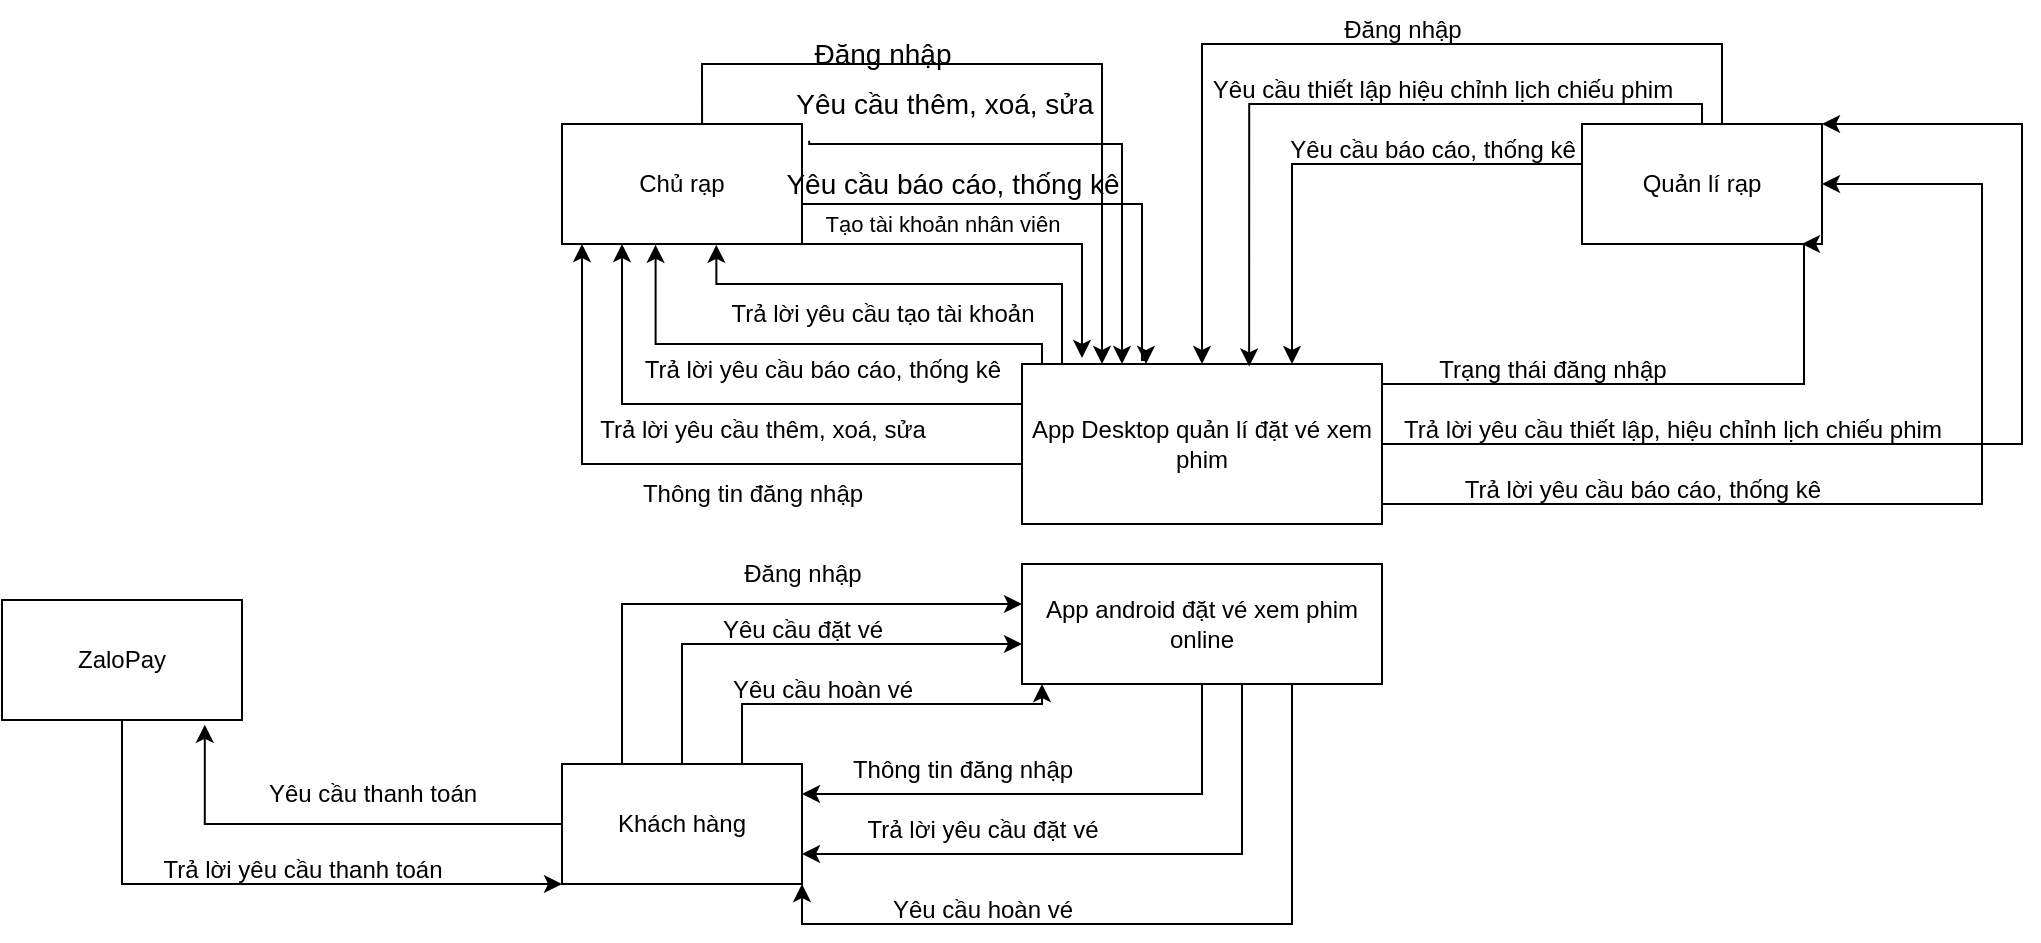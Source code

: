 <mxfile version="24.7.17" pages="2">
  <diagram name="Mức ngữ cảnh" id="0ZMzbmQiju6jC3zMDHwC">
    <mxGraphModel dx="2117" dy="530" grid="1" gridSize="10" guides="1" tooltips="1" connect="1" arrows="1" fold="1" page="1" pageScale="1" pageWidth="827" pageHeight="1169" math="0" shadow="0">
      <root>
        <mxCell id="0" />
        <mxCell id="1" parent="0" />
        <mxCell id="xWA896LJ9tH8qgdd4yTV-6" style="edgeStyle=orthogonalEdgeStyle;rounded=0;orthogonalLoop=1;jettySize=auto;html=1;exitX=0.667;exitY=0;exitDx=0;exitDy=0;exitPerimeter=0;" edge="1" parent="1">
          <mxGeometry relative="1" as="geometry">
            <mxPoint x="230.04" y="80" as="sourcePoint" />
            <mxPoint x="430" y="200" as="targetPoint" />
            <Array as="points">
              <mxPoint x="230" y="50" />
              <mxPoint x="430" y="50" />
            </Array>
          </mxGeometry>
        </mxCell>
        <mxCell id="xWA896LJ9tH8qgdd4yTV-16" style="edgeStyle=orthogonalEdgeStyle;rounded=0;orthogonalLoop=1;jettySize=auto;html=1;" edge="1" parent="1" source="xWA896LJ9tH8qgdd4yTV-1">
          <mxGeometry relative="1" as="geometry">
            <mxPoint x="452" y="200" as="targetPoint" />
            <Array as="points">
              <mxPoint x="450" y="120" />
              <mxPoint x="450" y="198" />
            </Array>
          </mxGeometry>
        </mxCell>
        <mxCell id="xWA896LJ9tH8qgdd4yTV-1" value="Chủ rạp" style="rounded=0;whiteSpace=wrap;html=1;" vertex="1" parent="1">
          <mxGeometry x="160" y="80" width="120" height="60" as="geometry" />
        </mxCell>
        <mxCell id="xWA896LJ9tH8qgdd4yTV-25" style="edgeStyle=orthogonalEdgeStyle;rounded=0;orthogonalLoop=1;jettySize=auto;html=1;" edge="1" parent="1" source="xWA896LJ9tH8qgdd4yTV-2" target="xWA896LJ9tH8qgdd4yTV-3">
          <mxGeometry relative="1" as="geometry">
            <Array as="points">
              <mxPoint x="740" y="40" />
              <mxPoint x="480" y="40" />
            </Array>
          </mxGeometry>
        </mxCell>
        <mxCell id="xWA896LJ9tH8qgdd4yTV-27" style="edgeStyle=orthogonalEdgeStyle;rounded=0;orthogonalLoop=1;jettySize=auto;html=1;entryX=0.75;entryY=0;entryDx=0;entryDy=0;" edge="1" parent="1" source="xWA896LJ9tH8qgdd4yTV-2" target="xWA896LJ9tH8qgdd4yTV-3">
          <mxGeometry relative="1" as="geometry">
            <Array as="points">
              <mxPoint x="525" y="100" />
            </Array>
          </mxGeometry>
        </mxCell>
        <mxCell id="xWA896LJ9tH8qgdd4yTV-2" value="Quản lí rạp" style="rounded=0;whiteSpace=wrap;html=1;" vertex="1" parent="1">
          <mxGeometry x="670" y="80" width="120" height="60" as="geometry" />
        </mxCell>
        <mxCell id="xWA896LJ9tH8qgdd4yTV-5" style="edgeStyle=orthogonalEdgeStyle;rounded=0;orthogonalLoop=1;jettySize=auto;html=1;" edge="1" parent="1" source="xWA896LJ9tH8qgdd4yTV-3">
          <mxGeometry relative="1" as="geometry">
            <mxPoint x="170" y="140" as="targetPoint" />
            <Array as="points">
              <mxPoint x="170" y="250" />
            </Array>
          </mxGeometry>
        </mxCell>
        <mxCell id="xWA896LJ9tH8qgdd4yTV-19" style="edgeStyle=orthogonalEdgeStyle;rounded=0;orthogonalLoop=1;jettySize=auto;html=1;entryX=0.25;entryY=1;entryDx=0;entryDy=0;" edge="1" parent="1" source="xWA896LJ9tH8qgdd4yTV-3" target="xWA896LJ9tH8qgdd4yTV-1">
          <mxGeometry relative="1" as="geometry">
            <Array as="points">
              <mxPoint x="190" y="220" />
            </Array>
          </mxGeometry>
        </mxCell>
        <mxCell id="xWA896LJ9tH8qgdd4yTV-34" style="edgeStyle=orthogonalEdgeStyle;rounded=0;orthogonalLoop=1;jettySize=auto;html=1;entryX=1;entryY=0.5;entryDx=0;entryDy=0;" edge="1" parent="1" source="xWA896LJ9tH8qgdd4yTV-3" target="xWA896LJ9tH8qgdd4yTV-2">
          <mxGeometry relative="1" as="geometry">
            <Array as="points">
              <mxPoint x="870" y="270" />
              <mxPoint x="870" y="110" />
            </Array>
          </mxGeometry>
        </mxCell>
        <mxCell id="xWA896LJ9tH8qgdd4yTV-38" style="edgeStyle=orthogonalEdgeStyle;rounded=0;orthogonalLoop=1;jettySize=auto;html=1;entryX=1;entryY=0;entryDx=0;entryDy=0;" edge="1" parent="1" source="xWA896LJ9tH8qgdd4yTV-3" target="xWA896LJ9tH8qgdd4yTV-2">
          <mxGeometry relative="1" as="geometry">
            <Array as="points">
              <mxPoint x="890" y="240" />
              <mxPoint x="890" y="80" />
            </Array>
          </mxGeometry>
        </mxCell>
        <mxCell id="xWA896LJ9tH8qgdd4yTV-3" value="App Desktop quản lí đặt vé xem phim" style="rounded=0;whiteSpace=wrap;html=1;" vertex="1" parent="1">
          <mxGeometry x="390" y="200" width="180" height="80" as="geometry" />
        </mxCell>
        <mxCell id="xWA896LJ9tH8qgdd4yTV-40" style="edgeStyle=orthogonalEdgeStyle;rounded=0;orthogonalLoop=1;jettySize=auto;html=1;entryX=0.25;entryY=0;entryDx=0;entryDy=0;endArrow=none;endFill=0;startArrow=classic;startFill=1;" edge="1" parent="1" source="xWA896LJ9tH8qgdd4yTV-4" target="xWA896LJ9tH8qgdd4yTV-8">
          <mxGeometry relative="1" as="geometry">
            <Array as="points">
              <mxPoint x="190" y="320" />
            </Array>
          </mxGeometry>
        </mxCell>
        <mxCell id="xWA896LJ9tH8qgdd4yTV-44" style="edgeStyle=orthogonalEdgeStyle;rounded=0;orthogonalLoop=1;jettySize=auto;html=1;entryX=0.5;entryY=0;entryDx=0;entryDy=0;endArrow=none;endFill=0;startArrow=classic;startFill=1;" edge="1" parent="1" source="xWA896LJ9tH8qgdd4yTV-4" target="xWA896LJ9tH8qgdd4yTV-8">
          <mxGeometry relative="1" as="geometry">
            <Array as="points">
              <mxPoint x="220" y="340" />
            </Array>
          </mxGeometry>
        </mxCell>
        <mxCell id="xWA896LJ9tH8qgdd4yTV-46" style="edgeStyle=orthogonalEdgeStyle;rounded=0;orthogonalLoop=1;jettySize=auto;html=1;entryX=0.75;entryY=0;entryDx=0;entryDy=0;endArrow=none;endFill=0;startArrow=classic;startFill=1;" edge="1" parent="1" source="xWA896LJ9tH8qgdd4yTV-4" target="xWA896LJ9tH8qgdd4yTV-8">
          <mxGeometry relative="1" as="geometry">
            <Array as="points">
              <mxPoint x="400" y="370" />
              <mxPoint x="250" y="370" />
            </Array>
          </mxGeometry>
        </mxCell>
        <mxCell id="xWA896LJ9tH8qgdd4yTV-54" style="edgeStyle=orthogonalEdgeStyle;rounded=0;orthogonalLoop=1;jettySize=auto;html=1;entryX=1;entryY=0.25;entryDx=0;entryDy=0;exitX=0.5;exitY=1;exitDx=0;exitDy=0;" edge="1" parent="1" source="xWA896LJ9tH8qgdd4yTV-4" target="xWA896LJ9tH8qgdd4yTV-8">
          <mxGeometry relative="1" as="geometry">
            <Array as="points">
              <mxPoint x="480" y="415" />
            </Array>
          </mxGeometry>
        </mxCell>
        <mxCell id="xWA896LJ9tH8qgdd4yTV-56" style="edgeStyle=orthogonalEdgeStyle;rounded=0;orthogonalLoop=1;jettySize=auto;html=1;entryX=1;entryY=0.75;entryDx=0;entryDy=0;exitX=0.639;exitY=1;exitDx=0;exitDy=0;exitPerimeter=0;" edge="1" parent="1" source="xWA896LJ9tH8qgdd4yTV-4" target="xWA896LJ9tH8qgdd4yTV-8">
          <mxGeometry relative="1" as="geometry">
            <mxPoint x="505" y="364" as="sourcePoint" />
            <Array as="points">
              <mxPoint x="500" y="360" />
              <mxPoint x="500" y="445" />
            </Array>
          </mxGeometry>
        </mxCell>
        <mxCell id="xWA896LJ9tH8qgdd4yTV-58" style="edgeStyle=orthogonalEdgeStyle;rounded=0;orthogonalLoop=1;jettySize=auto;html=1;exitX=0.75;exitY=1;exitDx=0;exitDy=0;entryX=1;entryY=1;entryDx=0;entryDy=0;" edge="1" parent="1" source="xWA896LJ9tH8qgdd4yTV-4" target="xWA896LJ9tH8qgdd4yTV-8">
          <mxGeometry relative="1" as="geometry" />
        </mxCell>
        <mxCell id="xWA896LJ9tH8qgdd4yTV-4" value="App android đặt vé xem phim online" style="rounded=0;whiteSpace=wrap;html=1;" vertex="1" parent="1">
          <mxGeometry x="390" y="300" width="180" height="60" as="geometry" />
        </mxCell>
        <mxCell id="xWA896LJ9tH8qgdd4yTV-7" value="&lt;font style=&quot;font-size: 14px;&quot;&gt;Đăng nhập&lt;/font&gt;" style="text;html=1;align=center;verticalAlign=middle;resizable=0;points=[];autosize=1;strokeColor=none;fillColor=none;" vertex="1" parent="1">
          <mxGeometry x="275" y="30" width="90" height="30" as="geometry" />
        </mxCell>
        <mxCell id="xWA896LJ9tH8qgdd4yTV-8" value="Khách hàng" style="rounded=0;whiteSpace=wrap;html=1;" vertex="1" parent="1">
          <mxGeometry x="160" y="400" width="120" height="60" as="geometry" />
        </mxCell>
        <mxCell id="xWA896LJ9tH8qgdd4yTV-11" style="edgeStyle=orthogonalEdgeStyle;rounded=0;orthogonalLoop=1;jettySize=auto;html=1;exitX=1.03;exitY=0.14;exitDx=0;exitDy=0;exitPerimeter=0;" edge="1" parent="1" source="xWA896LJ9tH8qgdd4yTV-1">
          <mxGeometry relative="1" as="geometry">
            <mxPoint x="290" y="90" as="sourcePoint" />
            <mxPoint x="440" y="200" as="targetPoint" />
            <Array as="points">
              <mxPoint x="284" y="90" />
              <mxPoint x="440" y="90" />
            </Array>
          </mxGeometry>
        </mxCell>
        <mxCell id="xWA896LJ9tH8qgdd4yTV-12" value="&lt;font style=&quot;font-size: 14px;&quot;&gt;Yêu cầu thêm, xoá, sửa&lt;/font&gt;" style="edgeLabel;html=1;align=center;verticalAlign=middle;resizable=0;points=[];" vertex="1" connectable="0" parent="xWA896LJ9tH8qgdd4yTV-11">
          <mxGeometry x="-0.444" y="9" relative="1" as="geometry">
            <mxPoint x="-6" y="-11" as="offset" />
          </mxGeometry>
        </mxCell>
        <mxCell id="xWA896LJ9tH8qgdd4yTV-13" style="edgeStyle=orthogonalEdgeStyle;rounded=0;orthogonalLoop=1;jettySize=auto;html=1;exitX=1;exitY=0.75;exitDx=0;exitDy=0;" edge="1" parent="1" source="xWA896LJ9tH8qgdd4yTV-1">
          <mxGeometry relative="1" as="geometry">
            <mxPoint x="420" y="197" as="targetPoint" />
            <Array as="points">
              <mxPoint x="280" y="140" />
              <mxPoint x="420" y="140" />
              <mxPoint x="420" y="197" />
            </Array>
          </mxGeometry>
        </mxCell>
        <mxCell id="xWA896LJ9tH8qgdd4yTV-14" value="Tạo tài khoản nhân viên" style="edgeLabel;html=1;align=center;verticalAlign=middle;resizable=0;points=[];" vertex="1" connectable="0" parent="xWA896LJ9tH8qgdd4yTV-13">
          <mxGeometry x="-0.324" y="9" relative="1" as="geometry">
            <mxPoint x="13" y="-1" as="offset" />
          </mxGeometry>
        </mxCell>
        <mxCell id="xWA896LJ9tH8qgdd4yTV-17" value="&lt;font style=&quot;font-size: 14px;&quot;&gt;Yêu cầu báo cáo, thống kê&lt;/font&gt;" style="text;html=1;align=center;verticalAlign=middle;resizable=0;points=[];autosize=1;strokeColor=none;fillColor=none;" vertex="1" parent="1">
          <mxGeometry x="260" y="95" width="190" height="30" as="geometry" />
        </mxCell>
        <mxCell id="xWA896LJ9tH8qgdd4yTV-18" value="Thông tin đăng nhập" style="text;html=1;align=center;verticalAlign=middle;resizable=0;points=[];autosize=1;strokeColor=none;fillColor=none;" vertex="1" parent="1">
          <mxGeometry x="190" y="250" width="130" height="30" as="geometry" />
        </mxCell>
        <mxCell id="xWA896LJ9tH8qgdd4yTV-20" value="Trả lời yêu cầu thêm, xoá, sửa" style="text;html=1;align=center;verticalAlign=middle;resizable=0;points=[];autosize=1;strokeColor=none;fillColor=none;" vertex="1" parent="1">
          <mxGeometry x="165" y="218" width="190" height="30" as="geometry" />
        </mxCell>
        <mxCell id="xWA896LJ9tH8qgdd4yTV-21" style="edgeStyle=orthogonalEdgeStyle;rounded=0;orthogonalLoop=1;jettySize=auto;html=1;entryX=0.39;entryY=1.007;entryDx=0;entryDy=0;entryPerimeter=0;" edge="1" parent="1" source="xWA896LJ9tH8qgdd4yTV-3" target="xWA896LJ9tH8qgdd4yTV-1">
          <mxGeometry relative="1" as="geometry">
            <Array as="points">
              <mxPoint x="400" y="190" />
              <mxPoint x="207" y="190" />
            </Array>
          </mxGeometry>
        </mxCell>
        <mxCell id="xWA896LJ9tH8qgdd4yTV-22" value="Trả lời yêu cầu báo cáo, thống kê" style="text;html=1;align=center;verticalAlign=middle;resizable=0;points=[];autosize=1;strokeColor=none;fillColor=none;" vertex="1" parent="1">
          <mxGeometry x="190" y="188" width="200" height="30" as="geometry" />
        </mxCell>
        <mxCell id="xWA896LJ9tH8qgdd4yTV-23" style="edgeStyle=orthogonalEdgeStyle;rounded=0;orthogonalLoop=1;jettySize=auto;html=1;entryX=0.643;entryY=1.007;entryDx=0;entryDy=0;entryPerimeter=0;" edge="1" parent="1" source="xWA896LJ9tH8qgdd4yTV-3" target="xWA896LJ9tH8qgdd4yTV-1">
          <mxGeometry relative="1" as="geometry">
            <Array as="points">
              <mxPoint x="410" y="160" />
              <mxPoint x="237" y="160" />
            </Array>
          </mxGeometry>
        </mxCell>
        <mxCell id="xWA896LJ9tH8qgdd4yTV-24" value="Trả lời yêu cầu tạo tài khoản" style="text;html=1;align=center;verticalAlign=middle;resizable=0;points=[];autosize=1;strokeColor=none;fillColor=none;" vertex="1" parent="1">
          <mxGeometry x="230" y="160" width="180" height="30" as="geometry" />
        </mxCell>
        <mxCell id="xWA896LJ9tH8qgdd4yTV-26" style="edgeStyle=orthogonalEdgeStyle;rounded=0;orthogonalLoop=1;jettySize=auto;html=1;entryX=0.631;entryY=0.015;entryDx=0;entryDy=0;entryPerimeter=0;" edge="1" parent="1" source="xWA896LJ9tH8qgdd4yTV-2" target="xWA896LJ9tH8qgdd4yTV-3">
          <mxGeometry relative="1" as="geometry">
            <Array as="points">
              <mxPoint x="730" y="70" />
              <mxPoint x="504" y="70" />
            </Array>
          </mxGeometry>
        </mxCell>
        <mxCell id="xWA896LJ9tH8qgdd4yTV-28" value="Đăng nhập" style="text;html=1;align=center;verticalAlign=middle;resizable=0;points=[];autosize=1;strokeColor=none;fillColor=none;" vertex="1" parent="1">
          <mxGeometry x="540" y="18" width="80" height="30" as="geometry" />
        </mxCell>
        <mxCell id="xWA896LJ9tH8qgdd4yTV-29" value="Yêu cầu thiết lập hiệu chỉnh lịch chiếu phim" style="text;html=1;align=center;verticalAlign=middle;resizable=0;points=[];autosize=1;strokeColor=none;fillColor=none;" vertex="1" parent="1">
          <mxGeometry x="475" y="48" width="250" height="30" as="geometry" />
        </mxCell>
        <mxCell id="xWA896LJ9tH8qgdd4yTV-31" value="Yêu cầu báo cáo, thống kê" style="text;html=1;align=center;verticalAlign=middle;resizable=0;points=[];autosize=1;strokeColor=none;fillColor=none;" vertex="1" parent="1">
          <mxGeometry x="510" y="78" width="170" height="30" as="geometry" />
        </mxCell>
        <mxCell id="xWA896LJ9tH8qgdd4yTV-33" style="edgeStyle=orthogonalEdgeStyle;rounded=0;orthogonalLoop=1;jettySize=auto;html=1;" edge="1" parent="1" source="xWA896LJ9tH8qgdd4yTV-3">
          <mxGeometry relative="1" as="geometry">
            <mxPoint x="780" y="140" as="targetPoint" />
            <Array as="points">
              <mxPoint x="781" y="210" />
            </Array>
          </mxGeometry>
        </mxCell>
        <mxCell id="xWA896LJ9tH8qgdd4yTV-36" value="Trạng thái đăng nhập" style="text;html=1;align=center;verticalAlign=middle;resizable=0;points=[];autosize=1;strokeColor=none;fillColor=none;" vertex="1" parent="1">
          <mxGeometry x="585" y="188" width="140" height="30" as="geometry" />
        </mxCell>
        <mxCell id="xWA896LJ9tH8qgdd4yTV-37" value="Trả lời yêu cầu thiết lập, hiệu chỉnh lịch chiếu phim" style="text;html=1;align=center;verticalAlign=middle;resizable=0;points=[];autosize=1;strokeColor=none;fillColor=none;" vertex="1" parent="1">
          <mxGeometry x="570" y="218" width="290" height="30" as="geometry" />
        </mxCell>
        <mxCell id="xWA896LJ9tH8qgdd4yTV-39" value="Trả lời yêu cầu báo cáo, thống kê" style="text;html=1;align=center;verticalAlign=middle;resizable=0;points=[];autosize=1;strokeColor=none;fillColor=none;" vertex="1" parent="1">
          <mxGeometry x="600" y="248" width="200" height="30" as="geometry" />
        </mxCell>
        <mxCell id="xWA896LJ9tH8qgdd4yTV-41" value="Đăng nhập" style="text;html=1;align=center;verticalAlign=middle;resizable=0;points=[];autosize=1;strokeColor=none;fillColor=none;" vertex="1" parent="1">
          <mxGeometry x="240" y="290" width="80" height="30" as="geometry" />
        </mxCell>
        <mxCell id="xWA896LJ9tH8qgdd4yTV-45" value="Yêu cầu đặt vé" style="text;html=1;align=center;verticalAlign=middle;resizable=0;points=[];autosize=1;strokeColor=none;fillColor=none;" vertex="1" parent="1">
          <mxGeometry x="230" y="318" width="100" height="30" as="geometry" />
        </mxCell>
        <mxCell id="xWA896LJ9tH8qgdd4yTV-47" value="Yêu cầu hoàn vé" style="text;html=1;align=center;verticalAlign=middle;resizable=0;points=[];autosize=1;strokeColor=none;fillColor=none;" vertex="1" parent="1">
          <mxGeometry x="235" y="348" width="110" height="30" as="geometry" />
        </mxCell>
        <mxCell id="xWA896LJ9tH8qgdd4yTV-51" style="edgeStyle=orthogonalEdgeStyle;rounded=0;orthogonalLoop=1;jettySize=auto;html=1;" edge="1" parent="1" source="xWA896LJ9tH8qgdd4yTV-48">
          <mxGeometry relative="1" as="geometry">
            <mxPoint x="160" y="460" as="targetPoint" />
            <Array as="points">
              <mxPoint x="-60" y="460" />
              <mxPoint x="160" y="460" />
            </Array>
          </mxGeometry>
        </mxCell>
        <mxCell id="xWA896LJ9tH8qgdd4yTV-48" value="ZaloPay" style="rounded=0;whiteSpace=wrap;html=1;" vertex="1" parent="1">
          <mxGeometry x="-120" y="318" width="120" height="60" as="geometry" />
        </mxCell>
        <mxCell id="xWA896LJ9tH8qgdd4yTV-49" style="edgeStyle=orthogonalEdgeStyle;rounded=0;orthogonalLoop=1;jettySize=auto;html=1;entryX=0.845;entryY=1.04;entryDx=0;entryDy=0;entryPerimeter=0;" edge="1" parent="1" source="xWA896LJ9tH8qgdd4yTV-8" target="xWA896LJ9tH8qgdd4yTV-48">
          <mxGeometry relative="1" as="geometry">
            <Array as="points">
              <mxPoint x="-19" y="430" />
            </Array>
          </mxGeometry>
        </mxCell>
        <mxCell id="xWA896LJ9tH8qgdd4yTV-50" value="Yêu cầu thanh toán" style="text;html=1;align=center;verticalAlign=middle;resizable=0;points=[];autosize=1;strokeColor=none;fillColor=none;" vertex="1" parent="1">
          <mxGeometry y="400" width="130" height="30" as="geometry" />
        </mxCell>
        <mxCell id="xWA896LJ9tH8qgdd4yTV-52" value="Trả lời yêu cầu thanh toán" style="text;html=1;align=center;verticalAlign=middle;resizable=0;points=[];autosize=1;strokeColor=none;fillColor=none;" vertex="1" parent="1">
          <mxGeometry x="-50" y="438" width="160" height="30" as="geometry" />
        </mxCell>
        <mxCell id="xWA896LJ9tH8qgdd4yTV-55" value="Thông tin đăng nhập" style="text;html=1;align=center;verticalAlign=middle;resizable=0;points=[];autosize=1;strokeColor=none;fillColor=none;" vertex="1" parent="1">
          <mxGeometry x="295" y="388" width="130" height="30" as="geometry" />
        </mxCell>
        <mxCell id="xWA896LJ9tH8qgdd4yTV-57" value="Trả lời yêu cầu đặt vé" style="text;html=1;align=center;verticalAlign=middle;resizable=0;points=[];autosize=1;strokeColor=none;fillColor=none;" vertex="1" parent="1">
          <mxGeometry x="300" y="418" width="140" height="30" as="geometry" />
        </mxCell>
        <mxCell id="xWA896LJ9tH8qgdd4yTV-59" value="Yêu cầu hoàn vé" style="text;html=1;align=center;verticalAlign=middle;resizable=0;points=[];autosize=1;strokeColor=none;fillColor=none;" vertex="1" parent="1">
          <mxGeometry x="315" y="458" width="110" height="30" as="geometry" />
        </mxCell>
      </root>
    </mxGraphModel>
  </diagram>
  <diagram id="O-FyHahZgGYDX2NCZWll" name="Mức ngữ cảnh cấp 0">
    <mxGraphModel dx="1290" dy="530" grid="1" gridSize="10" guides="1" tooltips="1" connect="1" arrows="1" fold="1" page="1" pageScale="1" pageWidth="827" pageHeight="1169" math="0" shadow="0">
      <root>
        <mxCell id="0" />
        <mxCell id="1" parent="0" />
      </root>
    </mxGraphModel>
  </diagram>
</mxfile>
